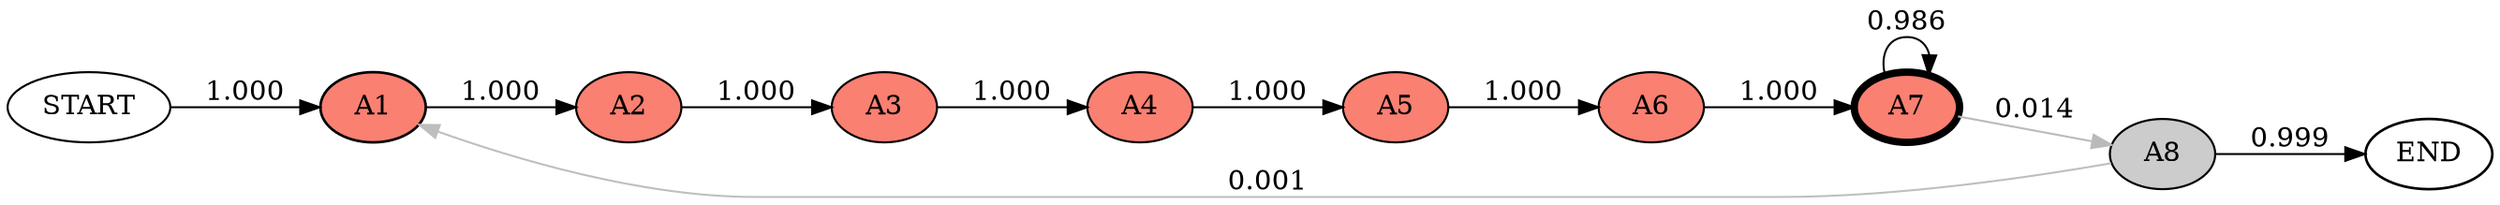 digraph G {
rankdir=LR;
START [color=black, fillcolor="#ffffff", fontcolor=black, penwidth=1.0596386804231455, style=filled];
A1 [color=black, fillcolor="#fa8072", fontcolor=black, penwidth=1.3246224280389707, style=filled];
START -> A1  [color="#000000", fontcolor=black, label="1.000", weight=1.0];
A2 [color=black, fillcolor="#fa8072", fontcolor=black, penwidth=1.0596979424311765, style=filled];
A1 -> A2  [color="#000000", fontcolor=black, label="1.000", weight=1.0];
A3 [color=black, fillcolor="#fa8072", fontcolor=black, penwidth=1.0596979424311765, style=filled];
A2 -> A3  [color="#000000", fontcolor=black, label="1.000", weight=1.0];
A4 [color=black, fillcolor="#fa8072", fontcolor=black, penwidth=1.0596979424311765, style=filled];
A3 -> A4  [color="#000000", fontcolor=black, label="1.000", weight=1.0];
A5 [color=black, fillcolor="#fa8072", fontcolor=black, penwidth=1.0596979424311765, style=filled];
A4 -> A5  [color="#000000", fontcolor=black, label="1.000", weight=1.0];
A6 [color=black, fillcolor="#fa8072", fontcolor=black, penwidth=1.0596979424311765, style=filled];
A5 -> A6  [color="#000000", fontcolor=black, label="1.000", weight=1.0];
A7 [color=black, fillcolor="#fa8072", fontcolor=black, penwidth=3.7893676846439215, style=filled];
A6 -> A7  [color="#000000", fontcolor=black, label="1.000", weight=1.0];
A7 -> A7  [color="#010101", fontcolor=black, label="0.986", weight=0.9857142857142858];
A8 [color=black, fillcolor="#cccccc", fontcolor=black, penwidth=1.0596979424311765, style=filled];
A7 -> A8  [color="#bababa", fontcolor=black, label="0.014", weight=0.014285714285714138];
END [color=black, fillcolor="#ffffff", fontcolor=black, penwidth=1.3245483505289317, style=filled];
A8 -> END  [color="#000000", fontcolor=black, label="0.999", weight=0.9990009990009991];
A8 -> A1  [color="#bebebe", fontcolor=black, label="0.001", weight=0.001];
}
